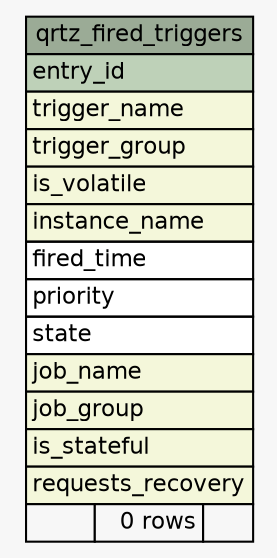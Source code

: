 // dot 2.26.0 on Linux 2.6.32-504.el6.x86_64
// SchemaSpy rev 590
digraph "qrtz_fired_triggers" {
  graph [
    rankdir="RL"
    bgcolor="#f7f7f7"
    nodesep="0.18"
    ranksep="0.46"
    fontname="Helvetica"
    fontsize="11"
  ];
  node [
    fontname="Helvetica"
    fontsize="11"
    shape="plaintext"
  ];
  edge [
    arrowsize="0.8"
  ];
  "qrtz_fired_triggers" [
    label=<
    <TABLE BORDER="0" CELLBORDER="1" CELLSPACING="0" BGCOLOR="#ffffff">
      <TR><TD COLSPAN="3" BGCOLOR="#9bab96" ALIGN="CENTER">qrtz_fired_triggers</TD></TR>
      <TR><TD PORT="entry_id" COLSPAN="3" BGCOLOR="#bed1b8" ALIGN="LEFT">entry_id</TD></TR>
      <TR><TD PORT="trigger_name" COLSPAN="3" BGCOLOR="#f4f7da" ALIGN="LEFT">trigger_name</TD></TR>
      <TR><TD PORT="trigger_group" COLSPAN="3" BGCOLOR="#f4f7da" ALIGN="LEFT">trigger_group</TD></TR>
      <TR><TD PORT="is_volatile" COLSPAN="3" BGCOLOR="#f4f7da" ALIGN="LEFT">is_volatile</TD></TR>
      <TR><TD PORT="instance_name" COLSPAN="3" BGCOLOR="#f4f7da" ALIGN="LEFT">instance_name</TD></TR>
      <TR><TD PORT="fired_time" COLSPAN="3" ALIGN="LEFT">fired_time</TD></TR>
      <TR><TD PORT="priority" COLSPAN="3" ALIGN="LEFT">priority</TD></TR>
      <TR><TD PORT="state" COLSPAN="3" ALIGN="LEFT">state</TD></TR>
      <TR><TD PORT="job_name" COLSPAN="3" BGCOLOR="#f4f7da" ALIGN="LEFT">job_name</TD></TR>
      <TR><TD PORT="job_group" COLSPAN="3" BGCOLOR="#f4f7da" ALIGN="LEFT">job_group</TD></TR>
      <TR><TD PORT="is_stateful" COLSPAN="3" BGCOLOR="#f4f7da" ALIGN="LEFT">is_stateful</TD></TR>
      <TR><TD PORT="requests_recovery" COLSPAN="3" BGCOLOR="#f4f7da" ALIGN="LEFT">requests_recovery</TD></TR>
      <TR><TD ALIGN="LEFT" BGCOLOR="#f7f7f7">  </TD><TD ALIGN="RIGHT" BGCOLOR="#f7f7f7">0 rows</TD><TD ALIGN="RIGHT" BGCOLOR="#f7f7f7">  </TD></TR>
    </TABLE>>
    URL="tables/qrtz_fired_triggers.html"
    tooltip="qrtz_fired_triggers"
  ];
}
